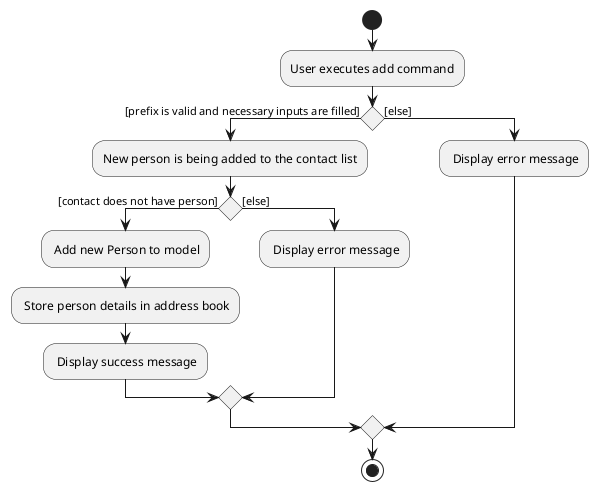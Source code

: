 @startuml
start
:User executes add command;
'Since the beta syntax does not support placing the condition outside the
'diamond we place it as the true branch instead.

if () then ([prefix is valid and necessary inputs are filled])
    :New person is being added to the contact list;
    if () then ([contact does not have person])
        : Add new Person to model;
        : Store person details in address book;
        : Display success message;
    else ([else])
    : Display error message;
    endif
else ([else])
    : Display error message;
endif
stop
@enduml
